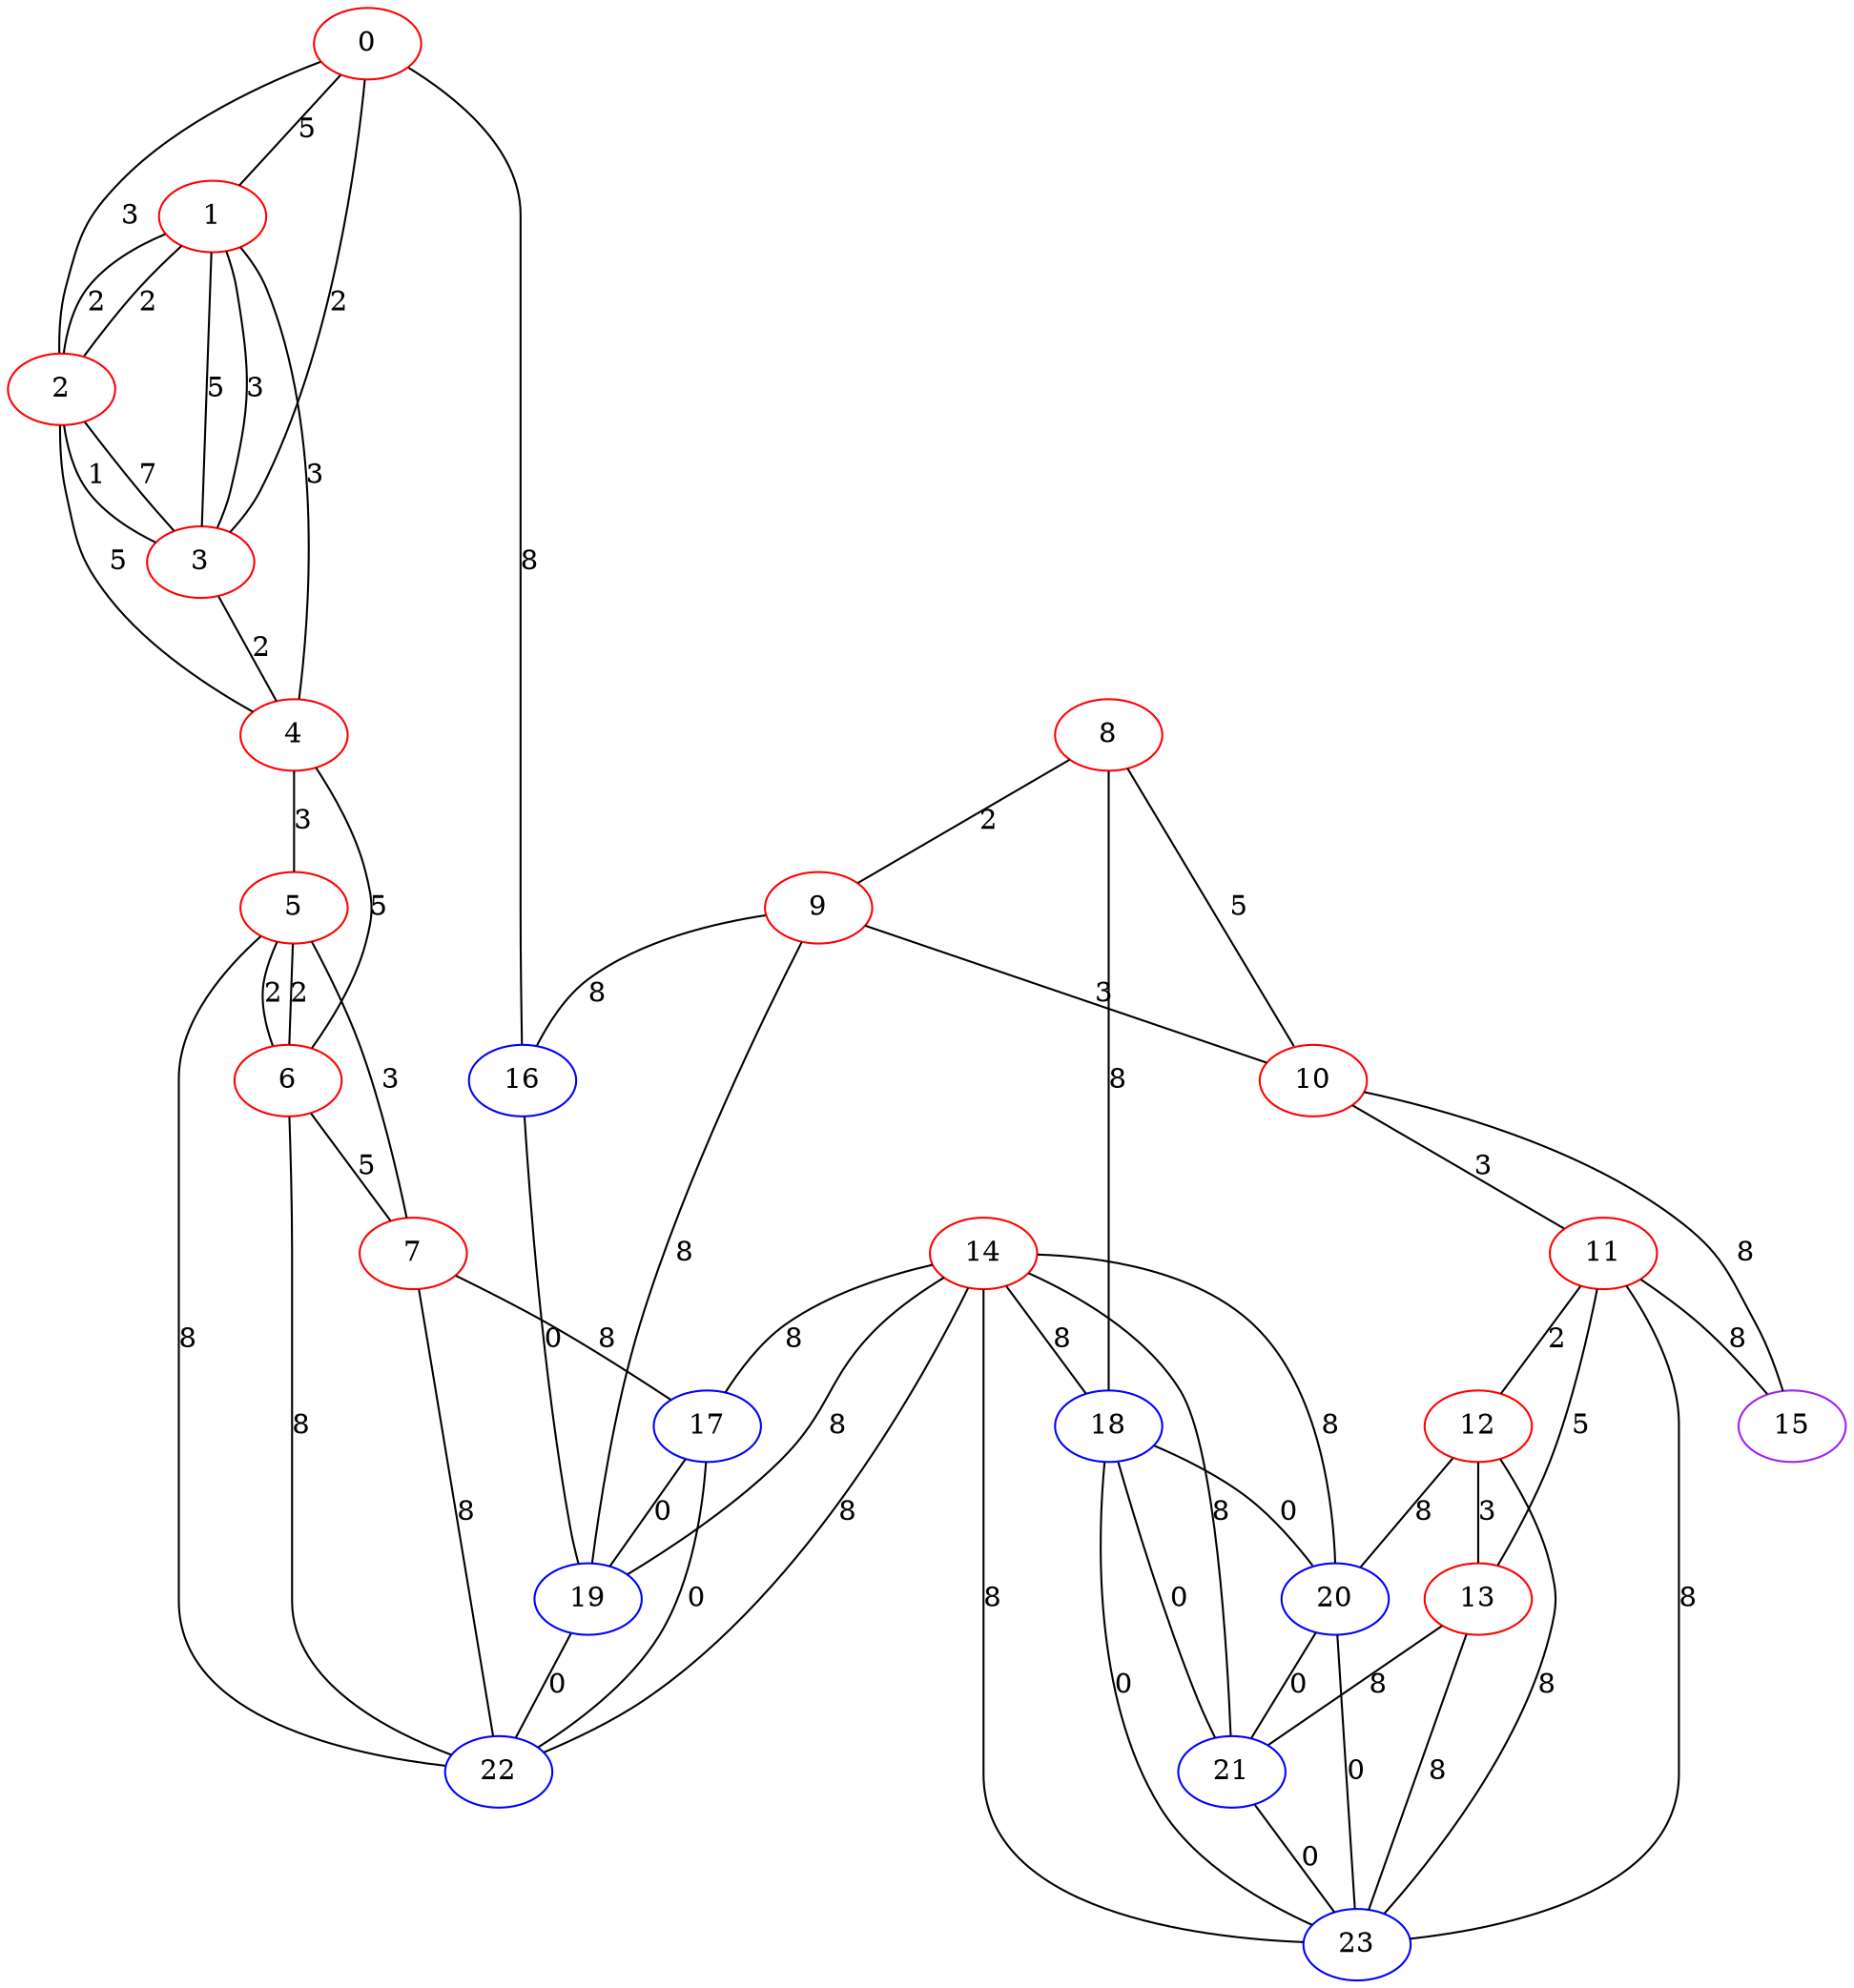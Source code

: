 graph "" {
0 [color=red, weight=1];
1 [color=red, weight=1];
2 [color=red, weight=1];
3 [color=red, weight=1];
4 [color=red, weight=1];
5 [color=red, weight=1];
6 [color=red, weight=1];
7 [color=red, weight=1];
8 [color=red, weight=1];
9 [color=red, weight=1];
10 [color=red, weight=1];
11 [color=red, weight=1];
12 [color=red, weight=1];
13 [color=red, weight=1];
14 [color=red, weight=1];
15 [color=purple, weight=4];
16 [color=blue, weight=3];
17 [color=blue, weight=3];
18 [color=blue, weight=3];
19 [color=blue, weight=3];
20 [color=blue, weight=3];
21 [color=blue, weight=3];
22 [color=blue, weight=3];
23 [color=blue, weight=3];
0 -- 16  [key=0, label=8];
0 -- 1  [key=0, label=5];
0 -- 2  [key=0, label=3];
0 -- 3  [key=0, label=2];
1 -- 2  [key=0, label=2];
1 -- 2  [key=1, label=2];
1 -- 3  [key=0, label=5];
1 -- 3  [key=1, label=3];
1 -- 4  [key=0, label=3];
2 -- 3  [key=0, label=7];
2 -- 3  [key=1, label=1];
2 -- 4  [key=0, label=5];
3 -- 4  [key=0, label=2];
4 -- 5  [key=0, label=3];
4 -- 6  [key=0, label=5];
5 -- 22  [key=0, label=8];
5 -- 6  [key=0, label=2];
5 -- 6  [key=1, label=2];
5 -- 7  [key=0, label=3];
6 -- 22  [key=0, label=8];
6 -- 7  [key=0, label=5];
7 -- 17  [key=0, label=8];
7 -- 22  [key=0, label=8];
8 -- 9  [key=0, label=2];
8 -- 10  [key=0, label=5];
8 -- 18  [key=0, label=8];
9 -- 16  [key=0, label=8];
9 -- 10  [key=0, label=3];
9 -- 19  [key=0, label=8];
10 -- 11  [key=0, label=3];
10 -- 15  [key=0, label=8];
11 -- 15  [key=0, label=8];
11 -- 12  [key=0, label=2];
11 -- 13  [key=0, label=5];
11 -- 23  [key=0, label=8];
12 -- 20  [key=0, label=8];
12 -- 13  [key=0, label=3];
12 -- 23  [key=0, label=8];
13 -- 21  [key=0, label=8];
13 -- 23  [key=0, label=8];
14 -- 17  [key=0, label=8];
14 -- 18  [key=0, label=8];
14 -- 19  [key=0, label=8];
14 -- 20  [key=0, label=8];
14 -- 21  [key=0, label=8];
14 -- 22  [key=0, label=8];
14 -- 23  [key=0, label=8];
16 -- 19  [key=0, label=0];
17 -- 19  [key=0, label=0];
17 -- 22  [key=0, label=0];
18 -- 20  [key=0, label=0];
18 -- 21  [key=0, label=0];
18 -- 23  [key=0, label=0];
19 -- 22  [key=0, label=0];
20 -- 21  [key=0, label=0];
20 -- 23  [key=0, label=0];
21 -- 23  [key=0, label=0];
}
